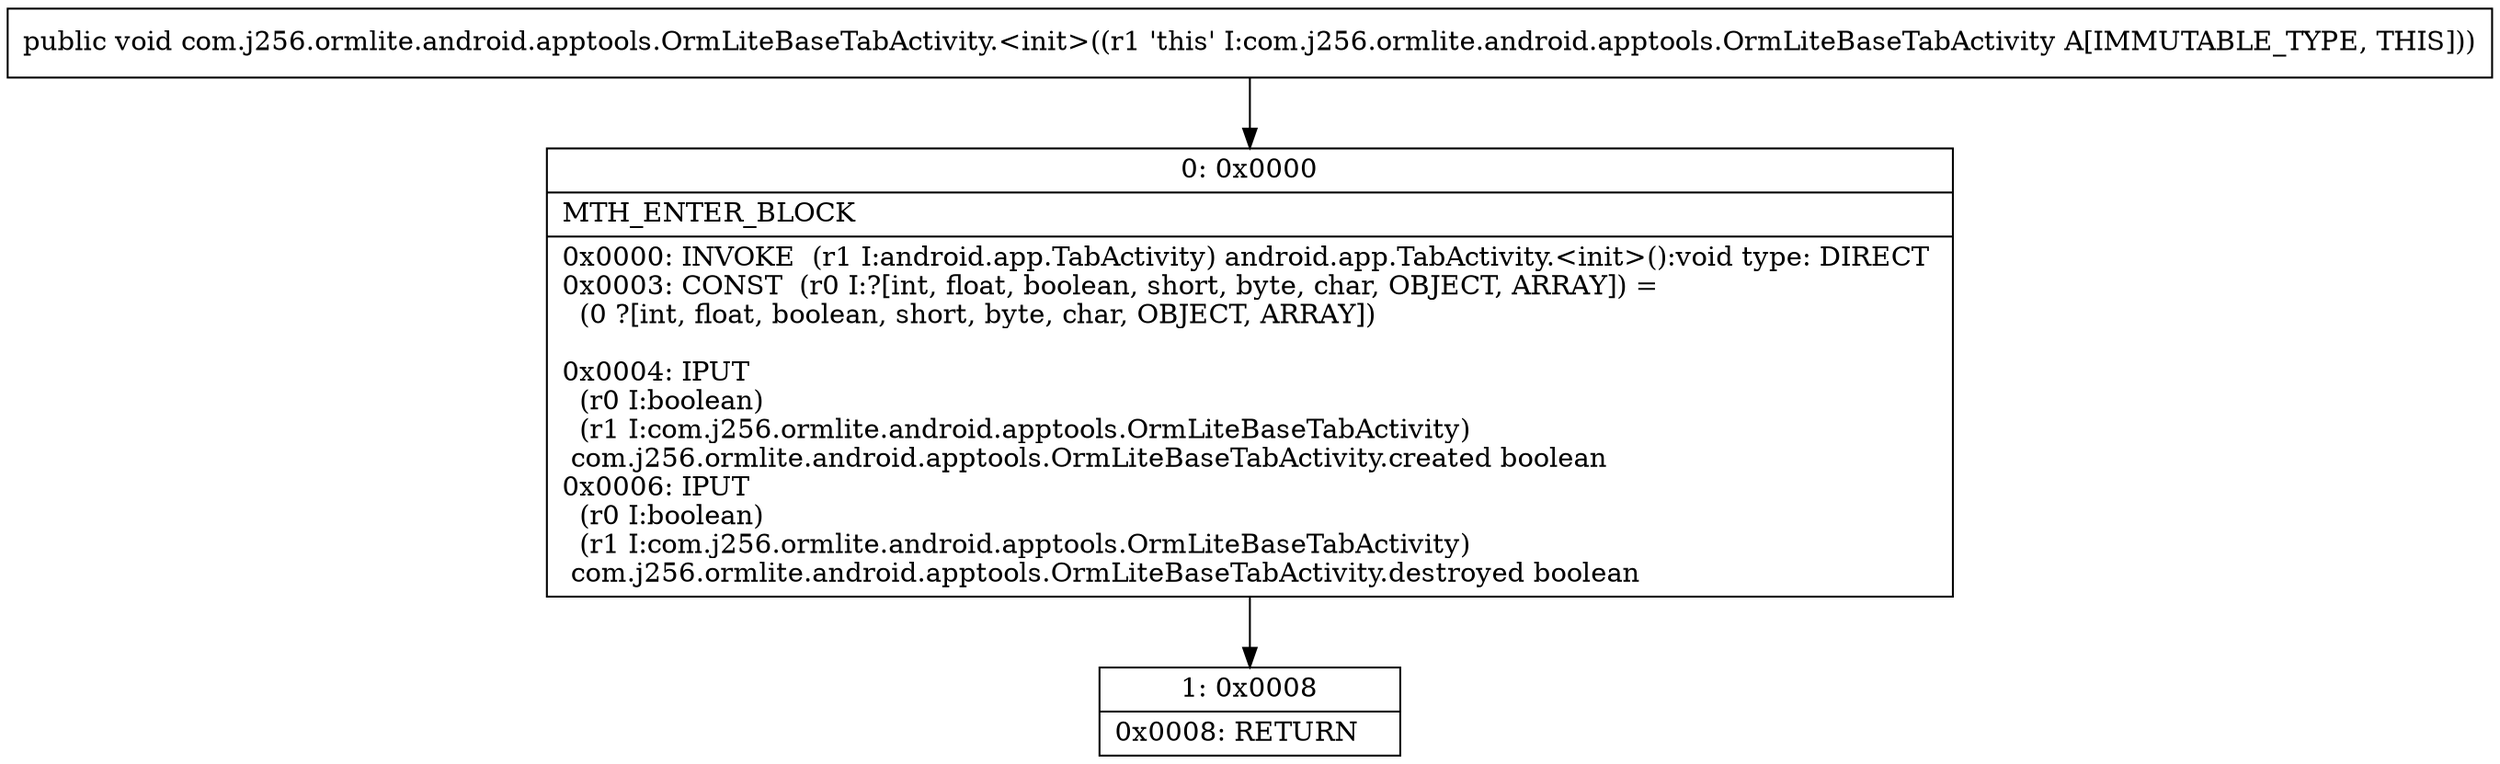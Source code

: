 digraph "CFG forcom.j256.ormlite.android.apptools.OrmLiteBaseTabActivity.\<init\>()V" {
Node_0 [shape=record,label="{0\:\ 0x0000|MTH_ENTER_BLOCK\l|0x0000: INVOKE  (r1 I:android.app.TabActivity) android.app.TabActivity.\<init\>():void type: DIRECT \l0x0003: CONST  (r0 I:?[int, float, boolean, short, byte, char, OBJECT, ARRAY]) = \l  (0 ?[int, float, boolean, short, byte, char, OBJECT, ARRAY])\l \l0x0004: IPUT  \l  (r0 I:boolean)\l  (r1 I:com.j256.ormlite.android.apptools.OrmLiteBaseTabActivity)\l com.j256.ormlite.android.apptools.OrmLiteBaseTabActivity.created boolean \l0x0006: IPUT  \l  (r0 I:boolean)\l  (r1 I:com.j256.ormlite.android.apptools.OrmLiteBaseTabActivity)\l com.j256.ormlite.android.apptools.OrmLiteBaseTabActivity.destroyed boolean \l}"];
Node_1 [shape=record,label="{1\:\ 0x0008|0x0008: RETURN   \l}"];
MethodNode[shape=record,label="{public void com.j256.ormlite.android.apptools.OrmLiteBaseTabActivity.\<init\>((r1 'this' I:com.j256.ormlite.android.apptools.OrmLiteBaseTabActivity A[IMMUTABLE_TYPE, THIS])) }"];
MethodNode -> Node_0;
Node_0 -> Node_1;
}

